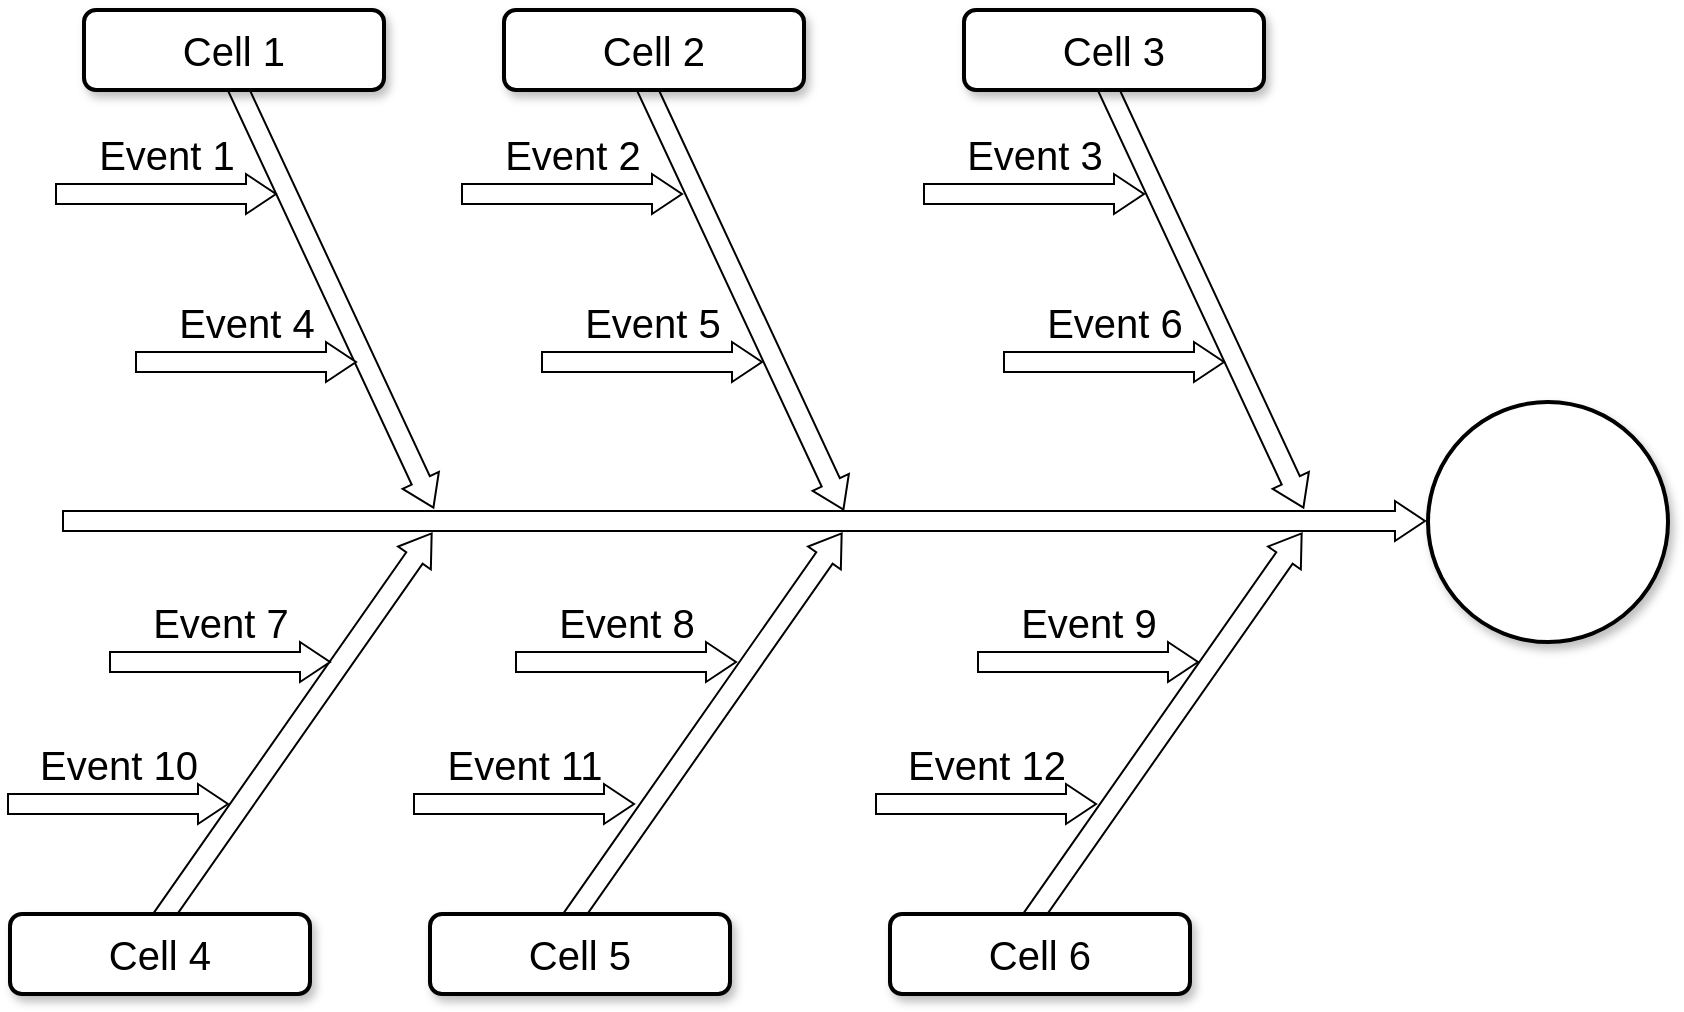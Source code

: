 <mxfile version="13.4.2" type="github"><diagram name="Page-1" id="b7a7eaba-c6c5-6fbe-34ae-1d3a4219ac39"><mxGraphModel dx="1434" dy="499" grid="1" gridSize="10" guides="1" tooltips="1" connect="1" arrows="1" fold="1" page="1" pageScale="1.5" pageWidth="1169" pageHeight="826" background="#ffffff" math="0" shadow="0"><root><mxCell id="0" style=";html=1;"/><mxCell id="1" style=";html=1;" parent="0"/><mxCell id="279d4c6e8b4f5ae2-2" value="" style="html=1;shadow=0;dashed=0;align=center;verticalAlign=middle;shape=mxgraph.arrows2.arrow;dy=0.5;dx=15;direction=north;notch=0;rounded=0;strokeWidth=1;fontSize=20;rotation=35;" parent="1" vertex="1"><mxGeometry x="594" y="604" width="20" height="240" as="geometry"/></mxCell><mxCell id="279d4c6e8b4f5ae2-3" value="" style="html=1;shadow=0;dashed=0;align=center;verticalAlign=middle;shape=mxgraph.arrows2.arrow;dy=0.5;dx=15;direction=north;notch=0;rounded=0;strokeWidth=1;fontSize=20;rotation=35;" parent="1" vertex="1"><mxGeometry x="799" y="604" width="20" height="240" as="geometry"/></mxCell><mxCell id="279d4c6e8b4f5ae2-4" value="" style="html=1;shadow=0;dashed=0;align=center;verticalAlign=middle;shape=mxgraph.arrows2.arrow;dy=0.5;dx=15;direction=north;notch=0;rounded=0;strokeWidth=1;fontSize=20;rotation=35;" parent="1" vertex="1"><mxGeometry x="1029" y="604" width="20" height="240" as="geometry"/></mxCell><mxCell id="279d4c6e8b4f5ae2-5" value="" style="html=1;shadow=0;dashed=0;align=center;verticalAlign=middle;shape=mxgraph.arrows2.arrow;dy=0.5;dx=15;direction=north;notch=0;rounded=0;strokeWidth=1;fontSize=20;rotation=90;" parent="1" vertex="1"><mxGeometry x="819" y="279" width="20" height="681" as="geometry"/></mxCell><mxCell id="279d4c6e8b4f5ae2-6" value="" style="html=1;shadow=0;dashed=0;align=center;verticalAlign=middle;shape=mxgraph.arrows2.arrow;dy=0.5;dx=15;direction=north;notch=0;rounded=0;strokeWidth=1;fontSize=20;rotation=155;" parent="1" vertex="1"><mxGeometry x="613" y="384" width="20" height="240" as="geometry"/></mxCell><mxCell id="279d4c6e8b4f5ae2-7" value="" style="html=1;shadow=0;dashed=0;align=center;verticalAlign=middle;shape=mxgraph.arrows2.arrow;dy=0.5;dx=15;direction=north;notch=0;rounded=0;strokeWidth=1;fontSize=20;rotation=155;" parent="1" vertex="1"><mxGeometry x="818" y="385" width="20" height="240" as="geometry"/></mxCell><mxCell id="279d4c6e8b4f5ae2-8" value="" style="html=1;shadow=0;dashed=0;align=center;verticalAlign=middle;shape=mxgraph.arrows2.arrow;dy=0.5;dx=15;direction=north;notch=0;rounded=0;strokeWidth=1;fontSize=20;rotation=155;" parent="1" vertex="1"><mxGeometry x="1048" y="384" width="20" height="240" as="geometry"/></mxCell><mxCell id="279d4c6e8b4f5ae2-9" value="Cell 1" style="rounded=1;whiteSpace=wrap;html=1;shadow=1;strokeWidth=2;fontSize=20;" parent="1" vertex="1"><mxGeometry x="499" y="364" width="150" height="40" as="geometry"/></mxCell><mxCell id="279d4c6e8b4f5ae2-10" value="Cell 2" style="rounded=1;whiteSpace=wrap;html=1;shadow=1;strokeWidth=2;fontSize=20;" parent="1" vertex="1"><mxGeometry x="709" y="364" width="150" height="40" as="geometry"/></mxCell><mxCell id="279d4c6e8b4f5ae2-11" value="Cell 3" style="rounded=1;whiteSpace=wrap;html=1;shadow=1;strokeWidth=2;fontSize=20;" parent="1" vertex="1"><mxGeometry x="939" y="364" width="150" height="40" as="geometry"/></mxCell><mxCell id="279d4c6e8b4f5ae2-12" value="Cell 4" style="rounded=1;whiteSpace=wrap;html=1;shadow=1;strokeWidth=2;fontSize=20;" parent="1" vertex="1"><mxGeometry x="462" y="816" width="150" height="40" as="geometry"/></mxCell><mxCell id="279d4c6e8b4f5ae2-13" value="Cell 5" style="rounded=1;whiteSpace=wrap;html=1;shadow=1;strokeWidth=2;fontSize=20;" parent="1" vertex="1"><mxGeometry x="672" y="816.0" width="150" height="40" as="geometry"/></mxCell><mxCell id="279d4c6e8b4f5ae2-14" value="Cell 6" style="rounded=1;whiteSpace=wrap;html=1;shadow=1;strokeWidth=2;fontSize=20;" parent="1" vertex="1"><mxGeometry x="902" y="816" width="150" height="40" as="geometry"/></mxCell><mxCell id="279d4c6e8b4f5ae2-15" value="" style="ellipse;whiteSpace=wrap;html=1;rounded=1;shadow=1;strokeWidth=2;fontSize=20;" parent="1" vertex="1"><mxGeometry x="1171" y="560" width="120" height="120" as="geometry"/></mxCell><mxCell id="279d4c6e8b4f5ae2-16" value="Event 1" style="html=1;shadow=0;dashed=0;align=center;verticalAlign=middle;shape=mxgraph.arrows2.arrow;dy=0.5;dx=15;direction=north;notch=0;rounded=0;strokeWidth=1;fontSize=20;rotation=90;horizontal=0;labelPosition=left;verticalLabelPosition=middle;" parent="1" vertex="1"><mxGeometry x="530" y="401" width="20" height="110" as="geometry"/></mxCell><mxCell id="279d4c6e8b4f5ae2-17" value="Event 2" style="html=1;shadow=0;dashed=0;align=center;verticalAlign=middle;shape=mxgraph.arrows2.arrow;dy=0.5;dx=15;direction=north;notch=0;rounded=0;strokeWidth=1;fontSize=20;rotation=90;horizontal=0;labelPosition=left;verticalLabelPosition=middle;" parent="1" vertex="1"><mxGeometry x="733" y="401" width="20" height="110" as="geometry"/></mxCell><mxCell id="279d4c6e8b4f5ae2-18" value="Event 3" style="html=1;shadow=0;dashed=0;align=center;verticalAlign=middle;shape=mxgraph.arrows2.arrow;dy=0.5;dx=15;direction=north;notch=0;rounded=0;strokeWidth=1;fontSize=20;rotation=90;horizontal=0;labelPosition=left;verticalLabelPosition=middle;" parent="1" vertex="1"><mxGeometry x="964" y="401" width="20" height="110" as="geometry"/></mxCell><mxCell id="279d4c6e8b4f5ae2-19" value="Event 10" style="html=1;shadow=0;dashed=0;align=center;verticalAlign=middle;shape=mxgraph.arrows2.arrow;dy=0.5;dx=15;direction=north;notch=0;rounded=0;strokeWidth=1;fontSize=20;rotation=90;horizontal=0;labelPosition=left;verticalLabelPosition=middle;" parent="1" vertex="1"><mxGeometry x="506" y="706" width="20" height="110" as="geometry"/></mxCell><mxCell id="279d4c6e8b4f5ae2-20" value="Event 11" style="html=1;shadow=0;dashed=0;align=center;verticalAlign=middle;shape=mxgraph.arrows2.arrow;dy=0.5;dx=15;direction=north;notch=0;rounded=0;strokeWidth=1;fontSize=20;rotation=90;horizontal=0;labelPosition=left;verticalLabelPosition=middle;" parent="1" vertex="1"><mxGeometry x="709" y="706" width="20" height="110" as="geometry"/></mxCell><mxCell id="279d4c6e8b4f5ae2-21" value="Event 12" style="html=1;shadow=0;dashed=0;align=center;verticalAlign=middle;shape=mxgraph.arrows2.arrow;dy=0.5;dx=15;direction=north;notch=0;rounded=0;strokeWidth=1;fontSize=20;rotation=90;horizontal=0;labelPosition=left;verticalLabelPosition=middle;" parent="1" vertex="1"><mxGeometry x="940" y="706" width="20" height="110" as="geometry"/></mxCell><mxCell id="279d4c6e8b4f5ae2-22" value="Event 4" style="html=1;shadow=0;dashed=0;align=center;verticalAlign=middle;shape=mxgraph.arrows2.arrow;dy=0.5;dx=15;direction=north;notch=0;rounded=0;strokeWidth=1;fontSize=20;rotation=90;horizontal=0;labelPosition=left;verticalLabelPosition=middle;" parent="1" vertex="1"><mxGeometry x="570" y="485" width="20" height="110" as="geometry"/></mxCell><mxCell id="279d4c6e8b4f5ae2-23" value="Event 5" style="html=1;shadow=0;dashed=0;align=center;verticalAlign=middle;shape=mxgraph.arrows2.arrow;dy=0.5;dx=15;direction=north;notch=0;rounded=0;strokeWidth=1;fontSize=20;rotation=90;horizontal=0;labelPosition=left;verticalLabelPosition=middle;" parent="1" vertex="1"><mxGeometry x="773" y="485" width="20" height="110" as="geometry"/></mxCell><mxCell id="279d4c6e8b4f5ae2-24" value="Event 6" style="html=1;shadow=0;dashed=0;align=center;verticalAlign=middle;shape=mxgraph.arrows2.arrow;dy=0.5;dx=15;direction=north;notch=0;rounded=0;strokeWidth=1;fontSize=20;rotation=90;horizontal=0;labelPosition=left;verticalLabelPosition=middle;" parent="1" vertex="1"><mxGeometry x="1004" y="485" width="20" height="110" as="geometry"/></mxCell><mxCell id="279d4c6e8b4f5ae2-25" value="Event 7" style="html=1;shadow=0;dashed=0;align=center;verticalAlign=middle;shape=mxgraph.arrows2.arrow;dy=0.5;dx=15;direction=north;notch=0;rounded=0;strokeWidth=1;fontSize=20;rotation=90;horizontal=0;labelPosition=left;verticalLabelPosition=middle;" parent="1" vertex="1"><mxGeometry x="557" y="635" width="20" height="110" as="geometry"/></mxCell><mxCell id="279d4c6e8b4f5ae2-26" value="Event 8" style="html=1;shadow=0;dashed=0;align=center;verticalAlign=middle;shape=mxgraph.arrows2.arrow;dy=0.5;dx=15;direction=north;notch=0;rounded=0;strokeWidth=1;fontSize=20;rotation=90;horizontal=0;labelPosition=left;verticalLabelPosition=middle;" parent="1" vertex="1"><mxGeometry x="760" y="635" width="20" height="110" as="geometry"/></mxCell><mxCell id="279d4c6e8b4f5ae2-27" value="Event 9" style="html=1;shadow=0;dashed=0;align=center;verticalAlign=middle;shape=mxgraph.arrows2.arrow;dy=0.5;dx=15;direction=north;notch=0;rounded=0;strokeWidth=1;fontSize=20;rotation=90;horizontal=0;labelPosition=left;verticalLabelPosition=middle;" parent="1" vertex="1"><mxGeometry x="991" y="635" width="20" height="110" as="geometry"/></mxCell></root></mxGraphModel></diagram></mxfile>